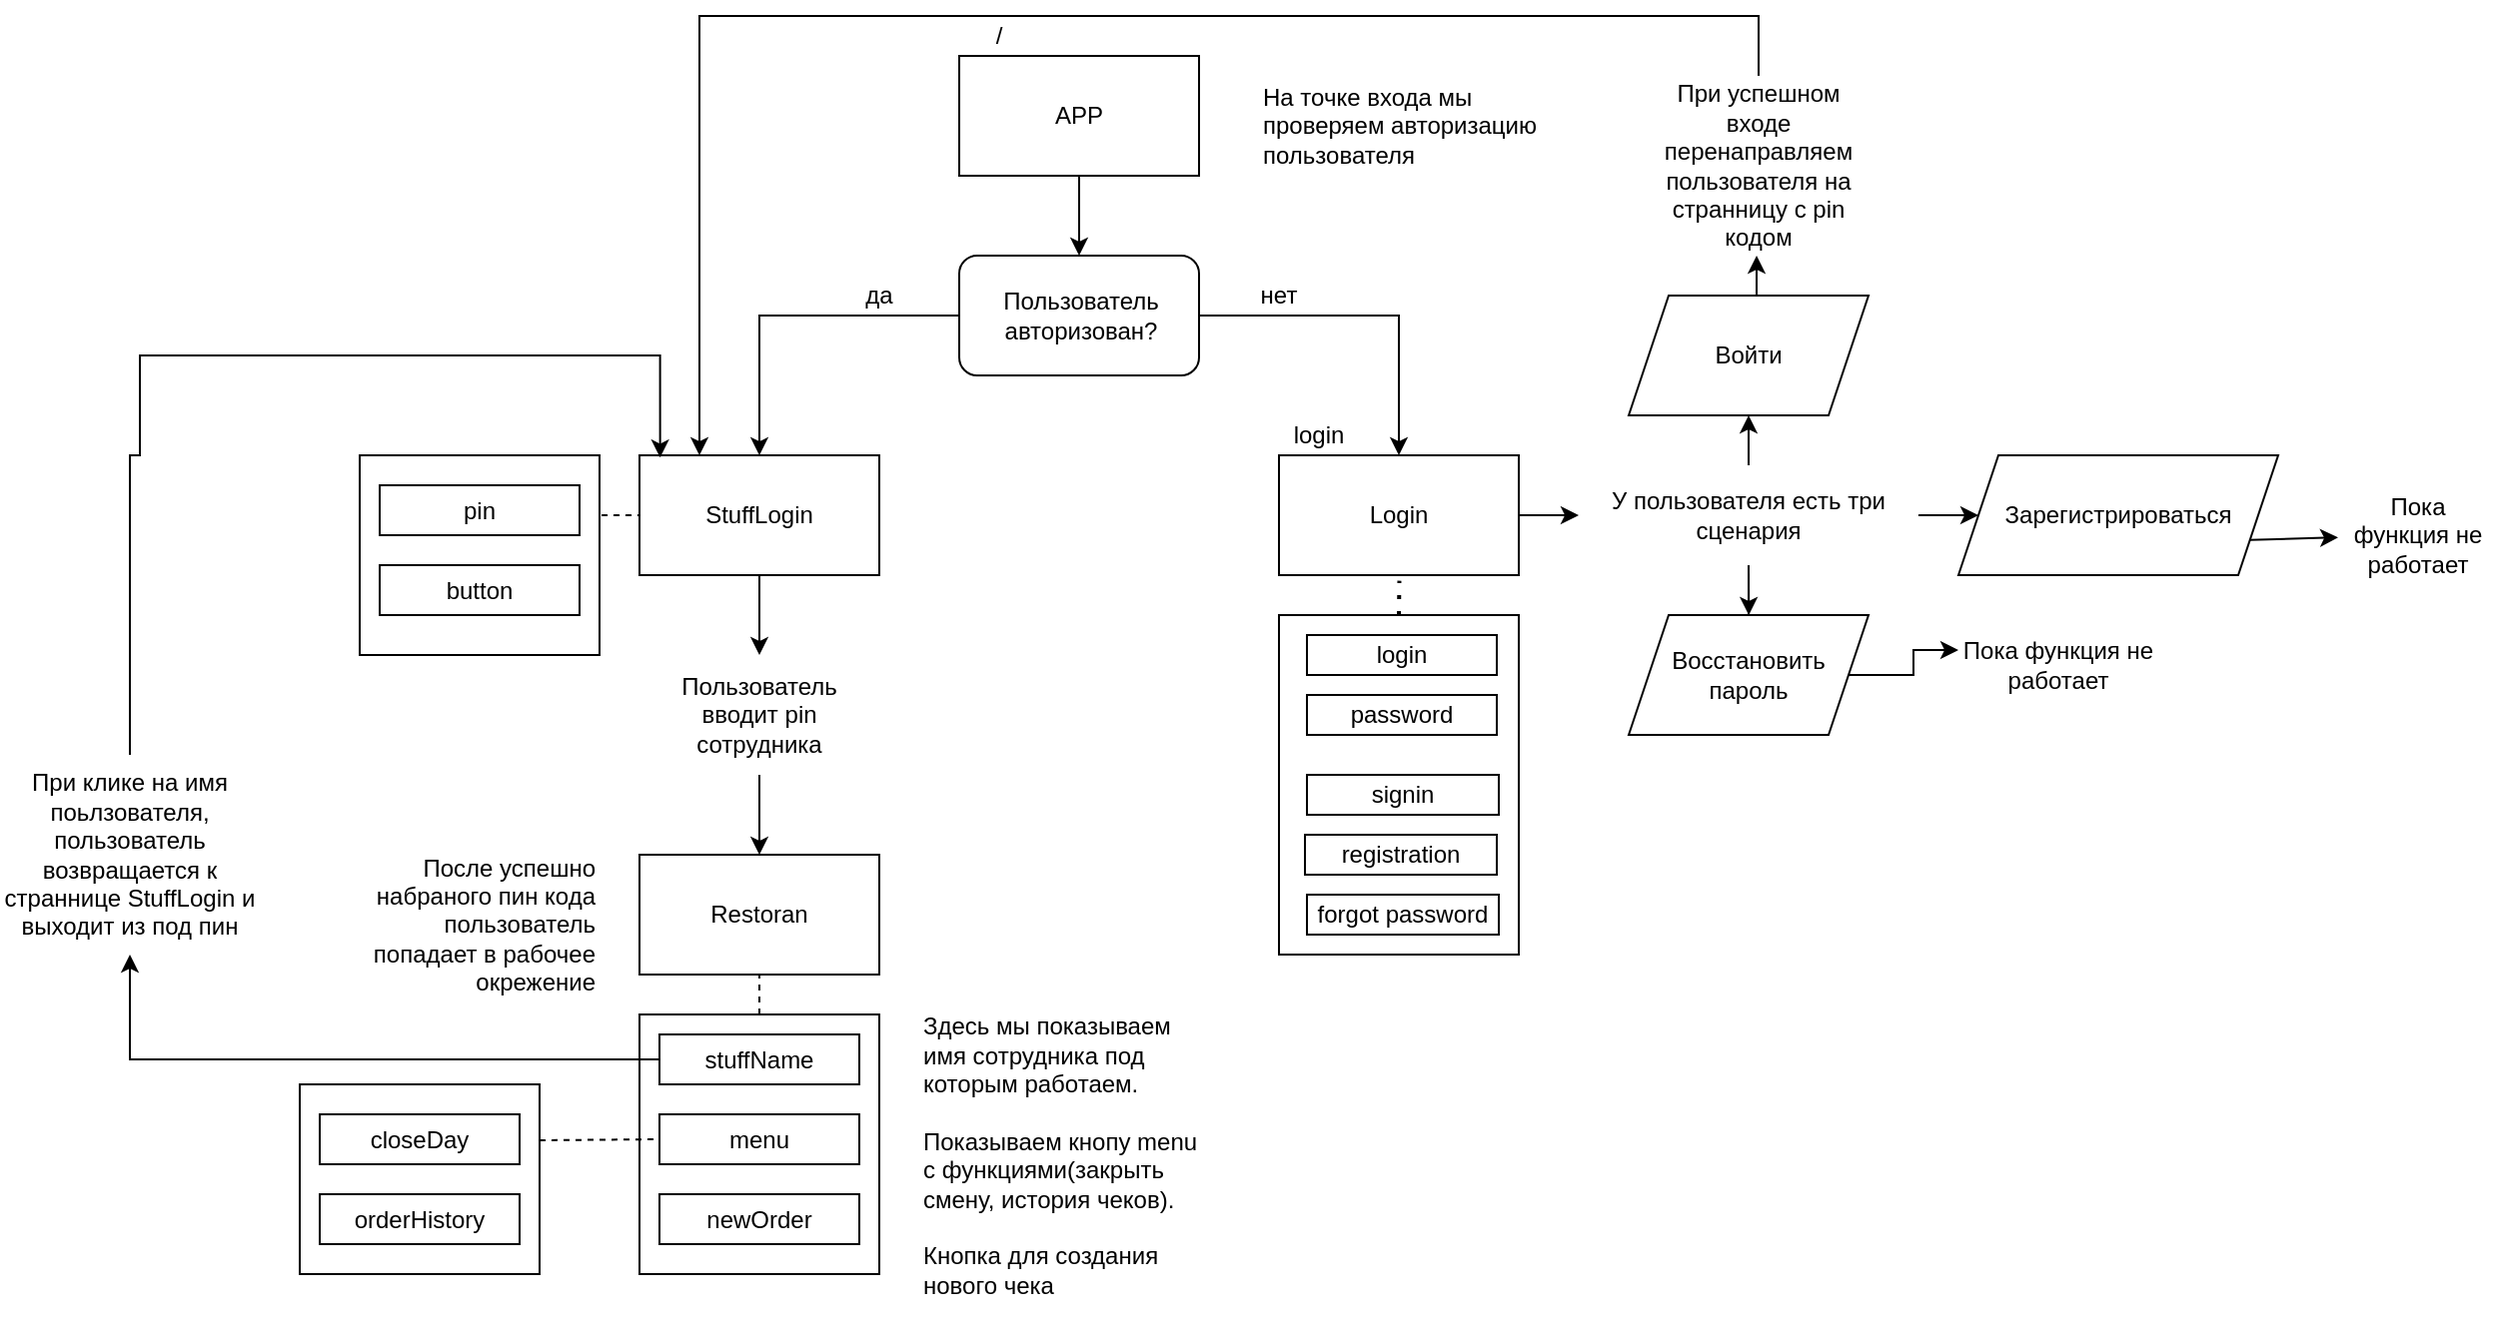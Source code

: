 <mxfile version="14.1.1" type="github" pages="2">
  <diagram id="w1IGCY3nbmWGk3qCiq3O" name="Scenarios">
    <mxGraphModel dx="2503" dy="1100" grid="1" gridSize="10" guides="1" tooltips="1" connect="1" arrows="1" fold="1" page="1" pageScale="1" pageWidth="827" pageHeight="1169" math="0" shadow="0">
      <root>
        <mxCell id="0" />
        <mxCell id="1" parent="0" />
        <mxCell id="aNe1XFJ8YNY24CfK5yjk-10" value="" style="rounded=0;whiteSpace=wrap;html=1;align=center;" vertex="1" parent="1">
          <mxGeometry x="400" y="320" width="120" height="170" as="geometry" />
        </mxCell>
        <mxCell id="w2oGDDwC-yfaYsdd0_vw-14" style="edgeStyle=orthogonalEdgeStyle;rounded=0;orthogonalLoop=1;jettySize=auto;html=1;exitX=0.5;exitY=1;exitDx=0;exitDy=0;entryX=0.5;entryY=0;entryDx=0;entryDy=0;" edge="1" parent="1" source="w2oGDDwC-yfaYsdd0_vw-1" target="w2oGDDwC-yfaYsdd0_vw-8">
          <mxGeometry relative="1" as="geometry" />
        </mxCell>
        <mxCell id="w2oGDDwC-yfaYsdd0_vw-1" value="APP" style="rounded=0;whiteSpace=wrap;html=1;" vertex="1" parent="1">
          <mxGeometry x="240" y="40" width="120" height="60" as="geometry" />
        </mxCell>
        <mxCell id="w2oGDDwC-yfaYsdd0_vw-2" value="На точке входа мы проверяем авторизацию пользователя" style="text;html=1;strokeColor=none;fillColor=none;align=left;verticalAlign=middle;whiteSpace=wrap;rounded=0;" vertex="1" parent="1">
          <mxGeometry x="390" y="50" width="170" height="50" as="geometry" />
        </mxCell>
        <mxCell id="w2oGDDwC-yfaYsdd0_vw-3" value="/" style="text;html=1;strokeColor=none;fillColor=none;align=center;verticalAlign=middle;whiteSpace=wrap;rounded=0;" vertex="1" parent="1">
          <mxGeometry x="240" y="20" width="40" height="20" as="geometry" />
        </mxCell>
        <mxCell id="w2oGDDwC-yfaYsdd0_vw-12" style="edgeStyle=orthogonalEdgeStyle;rounded=0;orthogonalLoop=1;jettySize=auto;html=1;exitX=0;exitY=0.5;exitDx=0;exitDy=0;" edge="1" parent="1" source="w2oGDDwC-yfaYsdd0_vw-8" target="w2oGDDwC-yfaYsdd0_vw-10">
          <mxGeometry relative="1" as="geometry" />
        </mxCell>
        <mxCell id="w2oGDDwC-yfaYsdd0_vw-16" style="edgeStyle=orthogonalEdgeStyle;rounded=0;orthogonalLoop=1;jettySize=auto;html=1;exitX=1;exitY=0.5;exitDx=0;exitDy=0;entryX=0.5;entryY=0;entryDx=0;entryDy=0;" edge="1" parent="1" source="w2oGDDwC-yfaYsdd0_vw-8" target="w2oGDDwC-yfaYsdd0_vw-15">
          <mxGeometry relative="1" as="geometry" />
        </mxCell>
        <mxCell id="w2oGDDwC-yfaYsdd0_vw-8" value="&lt;div style=&quot;text-align: center&quot;&gt;&lt;span&gt;Пользователь авторизован?&lt;/span&gt;&lt;/div&gt;" style="rounded=1;whiteSpace=wrap;html=1;align=left;" vertex="1" parent="1">
          <mxGeometry x="240" y="140" width="120" height="60" as="geometry" />
        </mxCell>
        <mxCell id="aNe1XFJ8YNY24CfK5yjk-1" style="edgeStyle=orthogonalEdgeStyle;rounded=0;orthogonalLoop=1;jettySize=auto;html=1;exitX=0.5;exitY=1;exitDx=0;exitDy=0;" edge="1" parent="1" source="w2oGDDwC-yfaYsdd0_vw-10" target="aNe1XFJ8YNY24CfK5yjk-2">
          <mxGeometry relative="1" as="geometry">
            <mxPoint x="140" y="370" as="targetPoint" />
          </mxGeometry>
        </mxCell>
        <mxCell id="w2oGDDwC-yfaYsdd0_vw-10" value="StuffLogin" style="rounded=0;whiteSpace=wrap;html=1;align=center;" vertex="1" parent="1">
          <mxGeometry x="80" y="240" width="120" height="60" as="geometry" />
        </mxCell>
        <mxCell id="w2oGDDwC-yfaYsdd0_vw-13" value="да" style="text;html=1;strokeColor=none;fillColor=none;align=center;verticalAlign=middle;whiteSpace=wrap;rounded=0;" vertex="1" parent="1">
          <mxGeometry x="180" y="150" width="40" height="20" as="geometry" />
        </mxCell>
        <mxCell id="w2oGDDwC-yfaYsdd0_vw-25" style="edgeStyle=orthogonalEdgeStyle;rounded=0;orthogonalLoop=1;jettySize=auto;html=1;exitX=1;exitY=0.5;exitDx=0;exitDy=0;" edge="1" parent="1" source="w2oGDDwC-yfaYsdd0_vw-15" target="w2oGDDwC-yfaYsdd0_vw-24">
          <mxGeometry relative="1" as="geometry" />
        </mxCell>
        <mxCell id="w2oGDDwC-yfaYsdd0_vw-15" value="Login" style="rounded=0;whiteSpace=wrap;html=1;align=center;" vertex="1" parent="1">
          <mxGeometry x="400" y="240" width="120" height="60" as="geometry" />
        </mxCell>
        <mxCell id="w2oGDDwC-yfaYsdd0_vw-17" value="нет" style="text;html=1;strokeColor=none;fillColor=none;align=center;verticalAlign=middle;whiteSpace=wrap;rounded=0;" vertex="1" parent="1">
          <mxGeometry x="380" y="150" width="40" height="20" as="geometry" />
        </mxCell>
        <mxCell id="w2oGDDwC-yfaYsdd0_vw-26" style="edgeStyle=orthogonalEdgeStyle;rounded=0;orthogonalLoop=1;jettySize=auto;html=1;exitX=1;exitY=0.5;exitDx=0;exitDy=0;" edge="1" parent="1" source="w2oGDDwC-yfaYsdd0_vw-24" target="w2oGDDwC-yfaYsdd0_vw-33">
          <mxGeometry relative="1" as="geometry">
            <mxPoint x="780" y="270" as="targetPoint" />
          </mxGeometry>
        </mxCell>
        <mxCell id="w2oGDDwC-yfaYsdd0_vw-27" style="edgeStyle=orthogonalEdgeStyle;rounded=0;orthogonalLoop=1;jettySize=auto;html=1;entryX=0.5;entryY=1;entryDx=0;entryDy=0;" edge="1" parent="1" source="w2oGDDwC-yfaYsdd0_vw-24" target="w2oGDDwC-yfaYsdd0_vw-30">
          <mxGeometry relative="1" as="geometry">
            <mxPoint x="635" y="210" as="targetPoint" />
          </mxGeometry>
        </mxCell>
        <mxCell id="w2oGDDwC-yfaYsdd0_vw-28" style="edgeStyle=orthogonalEdgeStyle;rounded=0;orthogonalLoop=1;jettySize=auto;html=1;exitX=0.5;exitY=1;exitDx=0;exitDy=0;" edge="1" parent="1" source="w2oGDDwC-yfaYsdd0_vw-24">
          <mxGeometry relative="1" as="geometry">
            <mxPoint x="635.286" y="370" as="targetPoint" />
          </mxGeometry>
        </mxCell>
        <mxCell id="w2oGDDwC-yfaYsdd0_vw-32" style="edgeStyle=orthogonalEdgeStyle;rounded=0;orthogonalLoop=1;jettySize=auto;html=1;exitX=0.5;exitY=1;exitDx=0;exitDy=0;" edge="1" parent="1" source="w2oGDDwC-yfaYsdd0_vw-24">
          <mxGeometry relative="1" as="geometry">
            <mxPoint x="635.103" y="320" as="targetPoint" />
          </mxGeometry>
        </mxCell>
        <mxCell id="w2oGDDwC-yfaYsdd0_vw-24" value="У пользователя есть три сценария" style="text;html=1;strokeColor=none;fillColor=none;align=center;verticalAlign=middle;whiteSpace=wrap;rounded=0;" vertex="1" parent="1">
          <mxGeometry x="550" y="245" width="170" height="50" as="geometry" />
        </mxCell>
        <mxCell id="aNe1XFJ8YNY24CfK5yjk-16" style="edgeStyle=orthogonalEdgeStyle;rounded=0;orthogonalLoop=1;jettySize=auto;html=1;exitX=0.5;exitY=0;exitDx=0;exitDy=0;entryX=0.491;entryY=1;entryDx=0;entryDy=0;entryPerimeter=0;" edge="1" parent="1" source="w2oGDDwC-yfaYsdd0_vw-30" target="aNe1XFJ8YNY24CfK5yjk-15">
          <mxGeometry relative="1" as="geometry" />
        </mxCell>
        <mxCell id="w2oGDDwC-yfaYsdd0_vw-30" value="Войти" style="shape=parallelogram;perimeter=parallelogramPerimeter;whiteSpace=wrap;html=1;fixedSize=1;align=center;" vertex="1" parent="1">
          <mxGeometry x="575" y="160" width="120" height="60" as="geometry" />
        </mxCell>
        <mxCell id="aNe1XFJ8YNY24CfK5yjk-22" style="edgeStyle=orthogonalEdgeStyle;rounded=0;orthogonalLoop=1;jettySize=auto;html=1;exitX=1;exitY=0.5;exitDx=0;exitDy=0;entryX=0;entryY=0.25;entryDx=0;entryDy=0;" edge="1" parent="1" source="w2oGDDwC-yfaYsdd0_vw-31" target="aNe1XFJ8YNY24CfK5yjk-21">
          <mxGeometry relative="1" as="geometry" />
        </mxCell>
        <mxCell id="w2oGDDwC-yfaYsdd0_vw-31" value="Восстановить пароль" style="shape=parallelogram;perimeter=parallelogramPerimeter;whiteSpace=wrap;html=1;fixedSize=1;align=center;" vertex="1" parent="1">
          <mxGeometry x="575" y="320" width="120" height="60" as="geometry" />
        </mxCell>
        <mxCell id="w2oGDDwC-yfaYsdd0_vw-33" value="Зарегистрироваться" style="shape=parallelogram;perimeter=parallelogramPerimeter;whiteSpace=wrap;html=1;fixedSize=1;align=center;" vertex="1" parent="1">
          <mxGeometry x="740" y="240" width="160" height="60" as="geometry" />
        </mxCell>
        <mxCell id="w2oGDDwC-yfaYsdd0_vw-34" value="login" style="text;html=1;strokeColor=none;fillColor=none;align=center;verticalAlign=middle;whiteSpace=wrap;rounded=0;" vertex="1" parent="1">
          <mxGeometry x="400" y="220" width="40" height="20" as="geometry" />
        </mxCell>
        <mxCell id="aNe1XFJ8YNY24CfK5yjk-4" style="edgeStyle=orthogonalEdgeStyle;rounded=0;orthogonalLoop=1;jettySize=auto;html=1;exitX=0.5;exitY=1;exitDx=0;exitDy=0;entryX=0.5;entryY=0;entryDx=0;entryDy=0;" edge="1" parent="1" source="aNe1XFJ8YNY24CfK5yjk-2" target="aNe1XFJ8YNY24CfK5yjk-3">
          <mxGeometry relative="1" as="geometry" />
        </mxCell>
        <mxCell id="aNe1XFJ8YNY24CfK5yjk-2" value="Пользователь вводит pin сотрудника" style="text;html=1;strokeColor=none;fillColor=none;align=center;verticalAlign=middle;whiteSpace=wrap;rounded=0;" vertex="1" parent="1">
          <mxGeometry x="90" y="340" width="100" height="60" as="geometry" />
        </mxCell>
        <mxCell id="aNe1XFJ8YNY24CfK5yjk-3" value="Restoran" style="rounded=0;whiteSpace=wrap;html=1;align=center;" vertex="1" parent="1">
          <mxGeometry x="80" y="440" width="120" height="60" as="geometry" />
        </mxCell>
        <mxCell id="aNe1XFJ8YNY24CfK5yjk-7" value="login" style="rounded=0;whiteSpace=wrap;html=1;align=center;" vertex="1" parent="1">
          <mxGeometry x="414" y="330" width="95" height="20" as="geometry" />
        </mxCell>
        <mxCell id="aNe1XFJ8YNY24CfK5yjk-8" value="password" style="rounded=0;whiteSpace=wrap;html=1;align=center;" vertex="1" parent="1">
          <mxGeometry x="414" y="360" width="95" height="20" as="geometry" />
        </mxCell>
        <mxCell id="aNe1XFJ8YNY24CfK5yjk-11" value="signin" style="rounded=0;whiteSpace=wrap;html=1;align=center;" vertex="1" parent="1">
          <mxGeometry x="414" y="400" width="96" height="20" as="geometry" />
        </mxCell>
        <mxCell id="aNe1XFJ8YNY24CfK5yjk-12" value="registration" style="rounded=0;whiteSpace=wrap;html=1;align=center;" vertex="1" parent="1">
          <mxGeometry x="413" y="430" width="96" height="20" as="geometry" />
        </mxCell>
        <mxCell id="aNe1XFJ8YNY24CfK5yjk-13" value="forgot password" style="rounded=0;whiteSpace=wrap;html=1;align=center;" vertex="1" parent="1">
          <mxGeometry x="414" y="460" width="96" height="20" as="geometry" />
        </mxCell>
        <mxCell id="aNe1XFJ8YNY24CfK5yjk-14" value="" style="endArrow=none;dashed=1;html=1;dashPattern=1 3;strokeWidth=2;entryX=0.502;entryY=1.047;entryDx=0;entryDy=0;entryPerimeter=0;exitX=0.5;exitY=0;exitDx=0;exitDy=0;" edge="1" parent="1" source="aNe1XFJ8YNY24CfK5yjk-10" target="w2oGDDwC-yfaYsdd0_vw-15">
          <mxGeometry width="50" height="50" relative="1" as="geometry">
            <mxPoint x="400" y="380" as="sourcePoint" />
            <mxPoint x="457" y="310" as="targetPoint" />
          </mxGeometry>
        </mxCell>
        <mxCell id="aNe1XFJ8YNY24CfK5yjk-18" style="edgeStyle=orthogonalEdgeStyle;rounded=0;orthogonalLoop=1;jettySize=auto;html=1;exitX=0.5;exitY=0;exitDx=0;exitDy=0;entryX=0.25;entryY=0;entryDx=0;entryDy=0;" edge="1" parent="1" source="aNe1XFJ8YNY24CfK5yjk-15" target="w2oGDDwC-yfaYsdd0_vw-10">
          <mxGeometry relative="1" as="geometry">
            <mxPoint x="100" y="210" as="targetPoint" />
            <Array as="points">
              <mxPoint x="640" y="20" />
              <mxPoint x="110" y="20" />
            </Array>
          </mxGeometry>
        </mxCell>
        <mxCell id="aNe1XFJ8YNY24CfK5yjk-15" value="При успешном входе перенаправляем пользователя на странницу с pin кодом" style="text;html=1;strokeColor=none;fillColor=none;align=center;verticalAlign=middle;whiteSpace=wrap;rounded=0;" vertex="1" parent="1">
          <mxGeometry x="585" y="50" width="110" height="90" as="geometry" />
        </mxCell>
        <mxCell id="aNe1XFJ8YNY24CfK5yjk-19" value="" style="endArrow=classic;html=1;exitX=1;exitY=0.75;exitDx=0;exitDy=0;" edge="1" parent="1" source="w2oGDDwC-yfaYsdd0_vw-33" target="aNe1XFJ8YNY24CfK5yjk-20">
          <mxGeometry width="50" height="50" relative="1" as="geometry">
            <mxPoint x="790" y="320" as="sourcePoint" />
            <mxPoint x="940" y="282" as="targetPoint" />
          </mxGeometry>
        </mxCell>
        <mxCell id="aNe1XFJ8YNY24CfK5yjk-20" value="Пока функция не работает" style="text;html=1;strokeColor=none;fillColor=none;align=center;verticalAlign=middle;whiteSpace=wrap;rounded=0;" vertex="1" parent="1">
          <mxGeometry x="930" y="270" width="80" height="20" as="geometry" />
        </mxCell>
        <mxCell id="aNe1XFJ8YNY24CfK5yjk-21" value="Пока функция не работает" style="text;html=1;strokeColor=none;fillColor=none;align=center;verticalAlign=middle;whiteSpace=wrap;rounded=0;" vertex="1" parent="1">
          <mxGeometry x="740" y="330" width="100" height="30" as="geometry" />
        </mxCell>
        <mxCell id="aNe1XFJ8YNY24CfK5yjk-24" value="" style="rounded=0;whiteSpace=wrap;html=1;align=center;" vertex="1" parent="1">
          <mxGeometry x="-60" y="240" width="120" height="100" as="geometry" />
        </mxCell>
        <mxCell id="aNe1XFJ8YNY24CfK5yjk-25" value="pin" style="rounded=0;whiteSpace=wrap;html=1;align=center;" vertex="1" parent="1">
          <mxGeometry x="-50" y="255" width="100" height="25" as="geometry" />
        </mxCell>
        <mxCell id="aNe1XFJ8YNY24CfK5yjk-27" value="" style="endArrow=none;dashed=1;html=1;entryX=0;entryY=0.5;entryDx=0;entryDy=0;" edge="1" parent="1" target="w2oGDDwC-yfaYsdd0_vw-10">
          <mxGeometry width="50" height="50" relative="1" as="geometry">
            <mxPoint x="61" y="270" as="sourcePoint" />
            <mxPoint x="110" y="280" as="targetPoint" />
          </mxGeometry>
        </mxCell>
        <mxCell id="aNe1XFJ8YNY24CfK5yjk-28" value="button" style="rounded=0;whiteSpace=wrap;html=1;align=center;" vertex="1" parent="1">
          <mxGeometry x="-50" y="295" width="100" height="25" as="geometry" />
        </mxCell>
        <mxCell id="aNe1XFJ8YNY24CfK5yjk-29" style="edgeStyle=orthogonalEdgeStyle;rounded=0;orthogonalLoop=1;jettySize=auto;html=1;exitX=0.5;exitY=1;exitDx=0;exitDy=0;" edge="1" parent="1" source="aNe1XFJ8YNY24CfK5yjk-24" target="aNe1XFJ8YNY24CfK5yjk-24">
          <mxGeometry relative="1" as="geometry" />
        </mxCell>
        <mxCell id="aNe1XFJ8YNY24CfK5yjk-31" value="После успешно набраного пин кода пользователь попадает в рабочее окрежение" style="text;html=1;strokeColor=none;fillColor=none;align=right;verticalAlign=middle;whiteSpace=wrap;rounded=0;" vertex="1" parent="1">
          <mxGeometry x="-60" y="440" width="120" height="70" as="geometry" />
        </mxCell>
        <mxCell id="aNe1XFJ8YNY24CfK5yjk-32" value="" style="rounded=0;whiteSpace=wrap;html=1;align=right;" vertex="1" parent="1">
          <mxGeometry x="80" y="520" width="120" height="130" as="geometry" />
        </mxCell>
        <mxCell id="aNe1XFJ8YNY24CfK5yjk-33" value="" style="endArrow=none;dashed=1;html=1;entryX=0.5;entryY=1;entryDx=0;entryDy=0;exitX=0.5;exitY=0;exitDx=0;exitDy=0;" edge="1" parent="1" source="aNe1XFJ8YNY24CfK5yjk-32" target="aNe1XFJ8YNY24CfK5yjk-3">
          <mxGeometry width="50" height="50" relative="1" as="geometry">
            <mxPoint x="170" y="570" as="sourcePoint" />
            <mxPoint x="220" y="520" as="targetPoint" />
          </mxGeometry>
        </mxCell>
        <mxCell id="aNe1XFJ8YNY24CfK5yjk-34" value="Здесь мы показываем имя сотрудника под которым работаем.&lt;br&gt;&lt;br&gt;Показываем кнопу menu с функциями(закрыть смену, история чеков).&lt;br&gt;&lt;br&gt;Кнопка для создания нового чека&lt;br&gt;&lt;br&gt;" style="text;html=1;strokeColor=none;fillColor=none;align=left;verticalAlign=middle;whiteSpace=wrap;rounded=0;" vertex="1" parent="1">
          <mxGeometry x="220" y="535" width="140" height="125" as="geometry" />
        </mxCell>
        <mxCell id="aNe1XFJ8YNY24CfK5yjk-48" style="edgeStyle=orthogonalEdgeStyle;rounded=0;orthogonalLoop=1;jettySize=auto;html=1;exitX=0;exitY=0.5;exitDx=0;exitDy=0;entryX=0.5;entryY=1;entryDx=0;entryDy=0;" edge="1" parent="1" source="aNe1XFJ8YNY24CfK5yjk-36" target="aNe1XFJ8YNY24CfK5yjk-51">
          <mxGeometry relative="1" as="geometry">
            <mxPoint x="-180" y="510" as="targetPoint" />
          </mxGeometry>
        </mxCell>
        <mxCell id="aNe1XFJ8YNY24CfK5yjk-36" value="stuffName" style="rounded=0;whiteSpace=wrap;html=1;align=center;" vertex="1" parent="1">
          <mxGeometry x="90" y="530" width="100" height="25" as="geometry" />
        </mxCell>
        <mxCell id="aNe1XFJ8YNY24CfK5yjk-38" value="menu" style="rounded=0;whiteSpace=wrap;html=1;align=center;" vertex="1" parent="1">
          <mxGeometry x="90" y="570" width="100" height="25" as="geometry" />
        </mxCell>
        <mxCell id="aNe1XFJ8YNY24CfK5yjk-39" value="newOrder" style="rounded=0;whiteSpace=wrap;html=1;align=center;" vertex="1" parent="1">
          <mxGeometry x="90" y="610" width="100" height="25" as="geometry" />
        </mxCell>
        <mxCell id="aNe1XFJ8YNY24CfK5yjk-40" value="" style="endArrow=none;dashed=1;html=1;entryX=0;entryY=0.5;entryDx=0;entryDy=0;" edge="1" parent="1" target="aNe1XFJ8YNY24CfK5yjk-38">
          <mxGeometry width="50" height="50" relative="1" as="geometry">
            <mxPoint x="30" y="583" as="sourcePoint" />
            <mxPoint y="540" as="targetPoint" />
          </mxGeometry>
        </mxCell>
        <mxCell id="aNe1XFJ8YNY24CfK5yjk-42" value="" style="rounded=0;whiteSpace=wrap;html=1;align=right;" vertex="1" parent="1">
          <mxGeometry x="-90" y="555" width="120" height="95" as="geometry" />
        </mxCell>
        <mxCell id="aNe1XFJ8YNY24CfK5yjk-44" value="closeDay" style="rounded=0;whiteSpace=wrap;html=1;align=center;" vertex="1" parent="1">
          <mxGeometry x="-80" y="570" width="100" height="25" as="geometry" />
        </mxCell>
        <mxCell id="aNe1XFJ8YNY24CfK5yjk-46" value="orderHistory" style="rounded=0;whiteSpace=wrap;html=1;align=center;" vertex="1" parent="1">
          <mxGeometry x="-80" y="610" width="100" height="25" as="geometry" />
        </mxCell>
        <mxCell id="aNe1XFJ8YNY24CfK5yjk-52" style="edgeStyle=orthogonalEdgeStyle;rounded=0;orthogonalLoop=1;jettySize=auto;html=1;entryX=0.086;entryY=0.019;entryDx=0;entryDy=0;entryPerimeter=0;" edge="1" parent="1" source="aNe1XFJ8YNY24CfK5yjk-51" target="w2oGDDwC-yfaYsdd0_vw-10">
          <mxGeometry relative="1" as="geometry">
            <mxPoint x="60" y="170" as="targetPoint" />
            <Array as="points">
              <mxPoint x="-175" y="240" />
              <mxPoint x="-170" y="240" />
              <mxPoint x="-170" y="190" />
              <mxPoint x="90" y="190" />
            </Array>
          </mxGeometry>
        </mxCell>
        <mxCell id="aNe1XFJ8YNY24CfK5yjk-51" value="При клике на имя поьлзователя, пользователь возвращается к страннице StuffLogin и выходит из под пин" style="text;html=1;strokeColor=none;fillColor=none;align=center;verticalAlign=middle;whiteSpace=wrap;rounded=0;" vertex="1" parent="1">
          <mxGeometry x="-240" y="390" width="130" height="100" as="geometry" />
        </mxCell>
      </root>
    </mxGraphModel>
  </diagram>
  <diagram id="Fdd5uCRcAM72iZbEjS7j" name="SignIn">
    <mxGraphModel dx="479" dy="314" grid="1" gridSize="10" guides="1" tooltips="1" connect="1" arrows="1" fold="1" page="1" pageScale="1" pageWidth="827" pageHeight="1169" math="0" shadow="0">
      <root>
        <mxCell id="MEYYuDmpujNnPS7k1JJJ-0" />
        <mxCell id="MEYYuDmpujNnPS7k1JJJ-1" parent="MEYYuDmpujNnPS7k1JJJ-0" />
        <mxCell id="MEYYuDmpujNnPS7k1JJJ-2" value="" style="rounded=0;whiteSpace=wrap;html=1;align=left;" vertex="1" parent="MEYYuDmpujNnPS7k1JJJ-1">
          <mxGeometry x="280" y="150" width="190" height="210" as="geometry" />
        </mxCell>
        <mxCell id="MEYYuDmpujNnPS7k1JJJ-3" value="" style="rounded=0;whiteSpace=wrap;html=1;align=left;" vertex="1" parent="MEYYuDmpujNnPS7k1JJJ-1">
          <mxGeometry x="315" y="170" width="120" height="170" as="geometry" />
        </mxCell>
        <mxCell id="MEYYuDmpujNnPS7k1JJJ-4" value="" style="rounded=0;whiteSpace=wrap;html=1;align=left;" vertex="1" parent="MEYYuDmpujNnPS7k1JJJ-1">
          <mxGeometry x="327.5" y="180" width="95" height="47.5" as="geometry" />
        </mxCell>
        <mxCell id="MEYYuDmpujNnPS7k1JJJ-5" value="container" style="text;html=1;strokeColor=none;fillColor=none;align=center;verticalAlign=middle;whiteSpace=wrap;rounded=0;" vertex="1" parent="MEYYuDmpujNnPS7k1JJJ-1">
          <mxGeometry x="287.5" y="130" width="32.5" height="20" as="geometry" />
        </mxCell>
        <mxCell id="MEYYuDmpujNnPS7k1JJJ-6" value="Text" style="text;html=1;strokeColor=none;fillColor=none;align=center;verticalAlign=middle;whiteSpace=wrap;rounded=0;" vertex="1" parent="MEYYuDmpujNnPS7k1JJJ-1">
          <mxGeometry x="315" y="150" width="40" height="20" as="geometry" />
        </mxCell>
      </root>
    </mxGraphModel>
  </diagram>
</mxfile>
